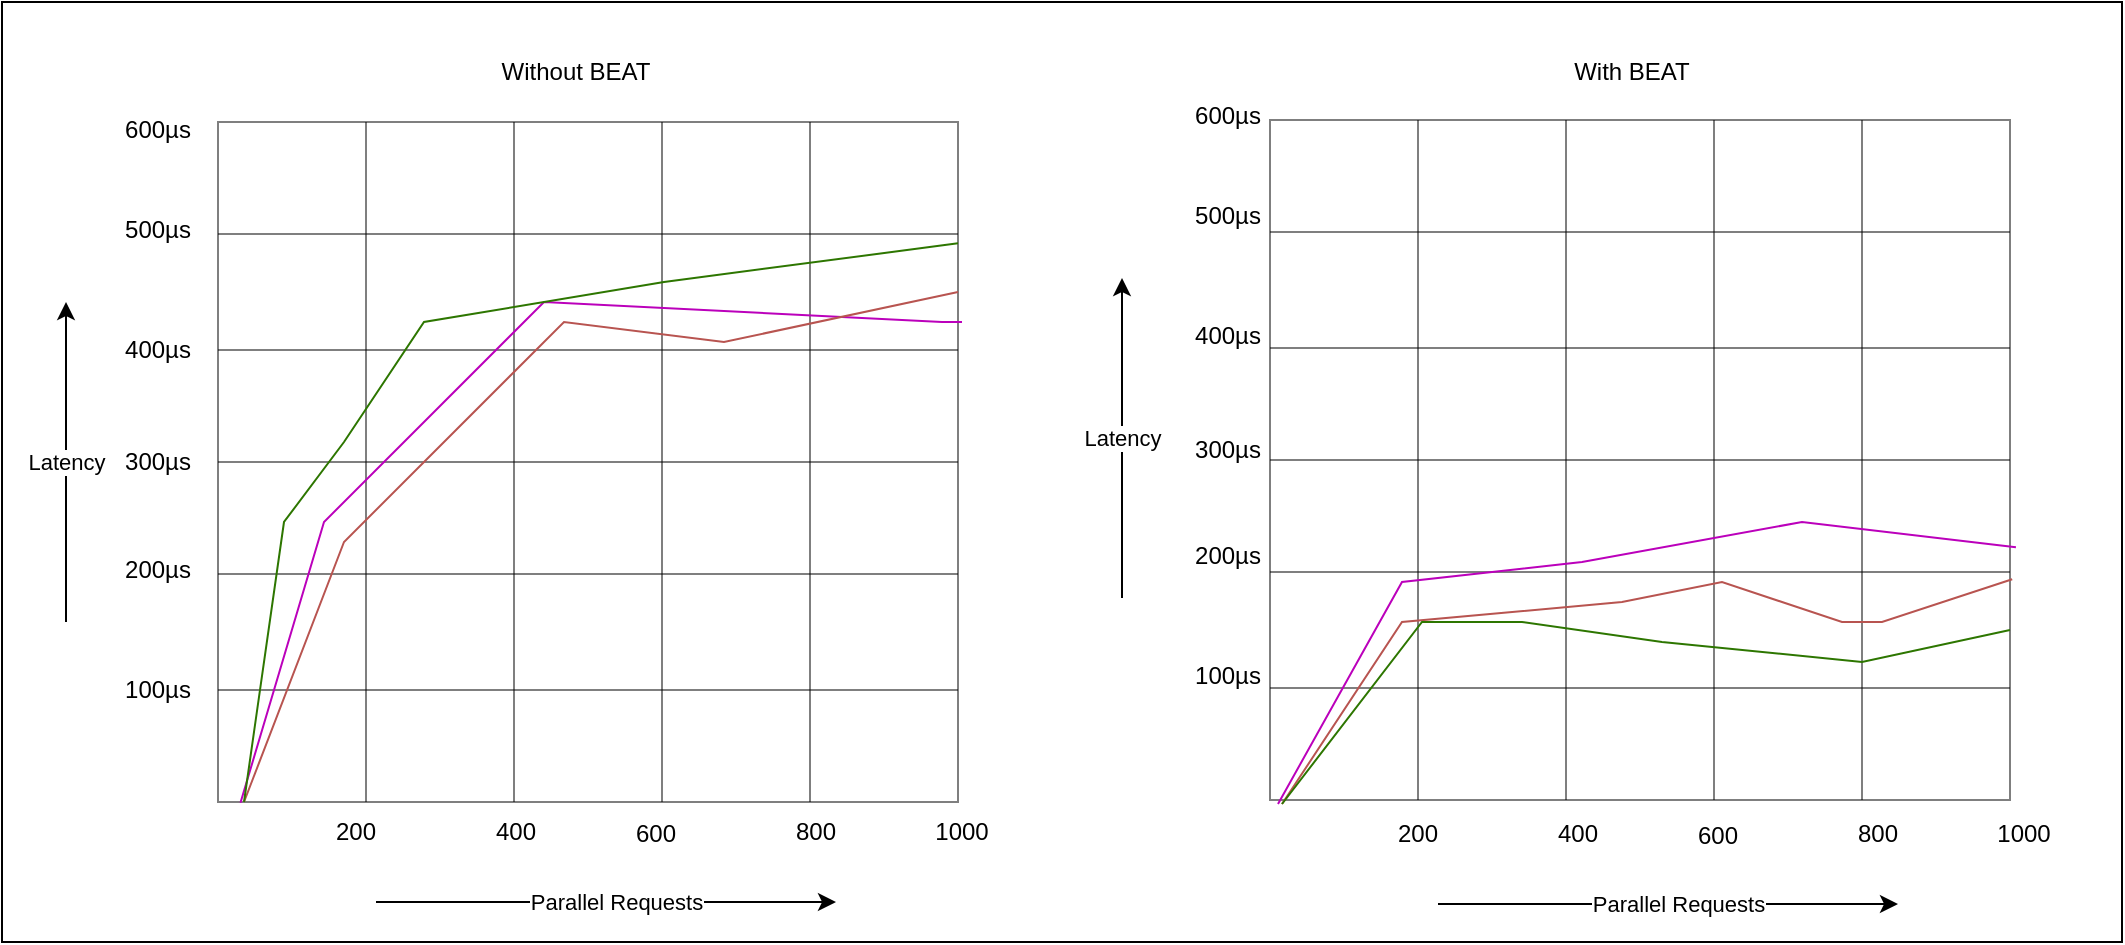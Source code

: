 <mxfile version="20.8.20" type="github">
  <diagram name="Page-1" id="cyIloUWgAy5ogOtHbnKH">
    <mxGraphModel dx="2163" dy="734" grid="1" gridSize="10" guides="1" tooltips="1" connect="1" arrows="1" fold="1" page="1" pageScale="1" pageWidth="850" pageHeight="1100" background="none" math="0" shadow="0">
      <root>
        <mxCell id="0" />
        <mxCell id="1" parent="0" />
        <mxCell id="Kf_SSCEO67K-IDZlS5Hx-196" value="" style="rounded=0;whiteSpace=wrap;html=1;strokeColor=default;strokeWidth=1;fillColor=#FFFFFF;" vertex="1" parent="1">
          <mxGeometry x="-190" y="110" width="1060" height="470" as="geometry" />
        </mxCell>
        <mxCell id="Kf_SSCEO67K-IDZlS5Hx-94" value="" style="shape=table;startSize=0;container=1;collapsible=0;childLayout=tableLayout;strokeColor=#000000;strokeWidth=1;fillColor=none;opacity=50;" vertex="1" parent="1">
          <mxGeometry x="-82" y="170" width="370" height="340" as="geometry" />
        </mxCell>
        <mxCell id="Kf_SSCEO67K-IDZlS5Hx-95" value="" style="shape=tableRow;horizontal=0;startSize=0;swimlaneHead=0;swimlaneBody=0;strokeColor=inherit;top=0;left=0;bottom=0;right=0;collapsible=0;dropTarget=0;fillColor=none;points=[[0,0.5],[1,0.5]];portConstraint=eastwest;strokeWidth=0;opacity=0;" vertex="1" parent="Kf_SSCEO67K-IDZlS5Hx-94">
          <mxGeometry width="370" height="56" as="geometry" />
        </mxCell>
        <mxCell id="Kf_SSCEO67K-IDZlS5Hx-96" value="" style="shape=partialRectangle;html=1;whiteSpace=wrap;connectable=0;strokeColor=inherit;overflow=hidden;fillColor=none;top=0;left=0;bottom=0;right=0;pointerEvents=1;strokeWidth=0;opacity=0;" vertex="1" parent="Kf_SSCEO67K-IDZlS5Hx-95">
          <mxGeometry width="74" height="56" as="geometry">
            <mxRectangle width="74" height="56" as="alternateBounds" />
          </mxGeometry>
        </mxCell>
        <mxCell id="Kf_SSCEO67K-IDZlS5Hx-97" value="" style="shape=partialRectangle;html=1;whiteSpace=wrap;connectable=0;strokeColor=inherit;overflow=hidden;fillColor=none;top=0;left=0;bottom=0;right=0;pointerEvents=1;strokeWidth=0;opacity=0;" vertex="1" parent="Kf_SSCEO67K-IDZlS5Hx-95">
          <mxGeometry x="74" width="74" height="56" as="geometry">
            <mxRectangle width="74" height="56" as="alternateBounds" />
          </mxGeometry>
        </mxCell>
        <mxCell id="Kf_SSCEO67K-IDZlS5Hx-98" value="" style="shape=partialRectangle;html=1;whiteSpace=wrap;connectable=0;strokeColor=inherit;overflow=hidden;fillColor=none;top=0;left=0;bottom=0;right=0;pointerEvents=1;strokeWidth=0;opacity=0;" vertex="1" parent="Kf_SSCEO67K-IDZlS5Hx-95">
          <mxGeometry x="148" width="74" height="56" as="geometry">
            <mxRectangle width="74" height="56" as="alternateBounds" />
          </mxGeometry>
        </mxCell>
        <mxCell id="Kf_SSCEO67K-IDZlS5Hx-99" value="" style="shape=partialRectangle;html=1;whiteSpace=wrap;connectable=0;strokeColor=inherit;overflow=hidden;fillColor=none;top=0;left=0;bottom=0;right=0;pointerEvents=1;strokeWidth=0;opacity=0;" vertex="1" parent="Kf_SSCEO67K-IDZlS5Hx-95">
          <mxGeometry x="222" width="74" height="56" as="geometry">
            <mxRectangle width="74" height="56" as="alternateBounds" />
          </mxGeometry>
        </mxCell>
        <mxCell id="Kf_SSCEO67K-IDZlS5Hx-100" value="" style="shape=partialRectangle;html=1;whiteSpace=wrap;connectable=0;strokeColor=inherit;overflow=hidden;fillColor=none;top=0;left=0;bottom=0;right=0;pointerEvents=1;strokeWidth=0;opacity=0;" vertex="1" parent="Kf_SSCEO67K-IDZlS5Hx-95">
          <mxGeometry x="296" width="74" height="56" as="geometry">
            <mxRectangle width="74" height="56" as="alternateBounds" />
          </mxGeometry>
        </mxCell>
        <mxCell id="Kf_SSCEO67K-IDZlS5Hx-101" value="" style="shape=tableRow;horizontal=0;startSize=0;swimlaneHead=0;swimlaneBody=0;strokeColor=inherit;top=0;left=0;bottom=0;right=0;collapsible=0;dropTarget=0;fillColor=none;points=[[0,0.5],[1,0.5]];portConstraint=eastwest;strokeWidth=0;opacity=0;" vertex="1" parent="Kf_SSCEO67K-IDZlS5Hx-94">
          <mxGeometry y="56" width="370" height="58" as="geometry" />
        </mxCell>
        <mxCell id="Kf_SSCEO67K-IDZlS5Hx-102" value="" style="shape=partialRectangle;html=1;whiteSpace=wrap;connectable=0;strokeColor=inherit;overflow=hidden;fillColor=none;top=0;left=0;bottom=0;right=0;pointerEvents=1;strokeWidth=0;opacity=0;" vertex="1" parent="Kf_SSCEO67K-IDZlS5Hx-101">
          <mxGeometry width="74" height="58" as="geometry">
            <mxRectangle width="74" height="58" as="alternateBounds" />
          </mxGeometry>
        </mxCell>
        <mxCell id="Kf_SSCEO67K-IDZlS5Hx-103" value="" style="shape=partialRectangle;html=1;whiteSpace=wrap;connectable=0;strokeColor=inherit;overflow=hidden;fillColor=none;top=0;left=0;bottom=0;right=0;pointerEvents=1;strokeWidth=0;opacity=0;" vertex="1" parent="Kf_SSCEO67K-IDZlS5Hx-101">
          <mxGeometry x="74" width="74" height="58" as="geometry">
            <mxRectangle width="74" height="58" as="alternateBounds" />
          </mxGeometry>
        </mxCell>
        <mxCell id="Kf_SSCEO67K-IDZlS5Hx-104" value="" style="shape=partialRectangle;html=1;whiteSpace=wrap;connectable=0;strokeColor=inherit;overflow=hidden;fillColor=none;top=0;left=0;bottom=0;right=0;pointerEvents=1;strokeWidth=0;opacity=0;" vertex="1" parent="Kf_SSCEO67K-IDZlS5Hx-101">
          <mxGeometry x="148" width="74" height="58" as="geometry">
            <mxRectangle width="74" height="58" as="alternateBounds" />
          </mxGeometry>
        </mxCell>
        <mxCell id="Kf_SSCEO67K-IDZlS5Hx-105" value="" style="shape=partialRectangle;html=1;whiteSpace=wrap;connectable=0;strokeColor=inherit;overflow=hidden;fillColor=none;top=0;left=0;bottom=0;right=0;pointerEvents=1;strokeWidth=0;opacity=0;" vertex="1" parent="Kf_SSCEO67K-IDZlS5Hx-101">
          <mxGeometry x="222" width="74" height="58" as="geometry">
            <mxRectangle width="74" height="58" as="alternateBounds" />
          </mxGeometry>
        </mxCell>
        <mxCell id="Kf_SSCEO67K-IDZlS5Hx-106" value="" style="shape=partialRectangle;html=1;whiteSpace=wrap;connectable=0;strokeColor=inherit;overflow=hidden;fillColor=none;top=0;left=0;bottom=0;right=0;pointerEvents=1;strokeWidth=0;opacity=0;" vertex="1" parent="Kf_SSCEO67K-IDZlS5Hx-101">
          <mxGeometry x="296" width="74" height="58" as="geometry">
            <mxRectangle width="74" height="58" as="alternateBounds" />
          </mxGeometry>
        </mxCell>
        <mxCell id="Kf_SSCEO67K-IDZlS5Hx-107" value="" style="shape=tableRow;horizontal=0;startSize=0;swimlaneHead=0;swimlaneBody=0;strokeColor=inherit;top=0;left=0;bottom=0;right=0;collapsible=0;dropTarget=0;fillColor=none;points=[[0,0.5],[1,0.5]];portConstraint=eastwest;strokeWidth=0;opacity=0;" vertex="1" parent="Kf_SSCEO67K-IDZlS5Hx-94">
          <mxGeometry y="114" width="370" height="56" as="geometry" />
        </mxCell>
        <mxCell id="Kf_SSCEO67K-IDZlS5Hx-108" value="" style="shape=partialRectangle;html=1;whiteSpace=wrap;connectable=0;strokeColor=inherit;overflow=hidden;fillColor=none;top=0;left=0;bottom=0;right=0;pointerEvents=1;strokeWidth=0;opacity=0;" vertex="1" parent="Kf_SSCEO67K-IDZlS5Hx-107">
          <mxGeometry width="74" height="56" as="geometry">
            <mxRectangle width="74" height="56" as="alternateBounds" />
          </mxGeometry>
        </mxCell>
        <mxCell id="Kf_SSCEO67K-IDZlS5Hx-109" value="" style="shape=partialRectangle;html=1;whiteSpace=wrap;connectable=0;strokeColor=inherit;overflow=hidden;fillColor=none;top=0;left=0;bottom=0;right=0;pointerEvents=1;strokeWidth=0;opacity=0;" vertex="1" parent="Kf_SSCEO67K-IDZlS5Hx-107">
          <mxGeometry x="74" width="74" height="56" as="geometry">
            <mxRectangle width="74" height="56" as="alternateBounds" />
          </mxGeometry>
        </mxCell>
        <mxCell id="Kf_SSCEO67K-IDZlS5Hx-110" value="" style="shape=partialRectangle;html=1;whiteSpace=wrap;connectable=0;strokeColor=inherit;overflow=hidden;fillColor=none;top=0;left=0;bottom=0;right=0;pointerEvents=1;strokeWidth=0;opacity=0;" vertex="1" parent="Kf_SSCEO67K-IDZlS5Hx-107">
          <mxGeometry x="148" width="74" height="56" as="geometry">
            <mxRectangle width="74" height="56" as="alternateBounds" />
          </mxGeometry>
        </mxCell>
        <mxCell id="Kf_SSCEO67K-IDZlS5Hx-111" value="" style="shape=partialRectangle;html=1;whiteSpace=wrap;connectable=0;strokeColor=inherit;overflow=hidden;fillColor=none;top=0;left=0;bottom=0;right=0;pointerEvents=1;strokeWidth=0;opacity=0;" vertex="1" parent="Kf_SSCEO67K-IDZlS5Hx-107">
          <mxGeometry x="222" width="74" height="56" as="geometry">
            <mxRectangle width="74" height="56" as="alternateBounds" />
          </mxGeometry>
        </mxCell>
        <mxCell id="Kf_SSCEO67K-IDZlS5Hx-112" value="" style="shape=partialRectangle;html=1;whiteSpace=wrap;connectable=0;strokeColor=inherit;overflow=hidden;fillColor=none;top=0;left=0;bottom=0;right=0;pointerEvents=1;strokeWidth=0;opacity=0;" vertex="1" parent="Kf_SSCEO67K-IDZlS5Hx-107">
          <mxGeometry x="296" width="74" height="56" as="geometry">
            <mxRectangle width="74" height="56" as="alternateBounds" />
          </mxGeometry>
        </mxCell>
        <mxCell id="Kf_SSCEO67K-IDZlS5Hx-113" value="" style="shape=tableRow;horizontal=0;startSize=0;swimlaneHead=0;swimlaneBody=0;strokeColor=inherit;top=0;left=0;bottom=0;right=0;collapsible=0;dropTarget=0;fillColor=none;points=[[0,0.5],[1,0.5]];portConstraint=eastwest;strokeWidth=0;opacity=0;" vertex="1" parent="Kf_SSCEO67K-IDZlS5Hx-94">
          <mxGeometry y="170" width="370" height="56" as="geometry" />
        </mxCell>
        <mxCell id="Kf_SSCEO67K-IDZlS5Hx-114" value="" style="shape=partialRectangle;html=1;whiteSpace=wrap;connectable=0;strokeColor=inherit;overflow=hidden;fillColor=none;top=0;left=0;bottom=0;right=0;pointerEvents=1;strokeWidth=0;opacity=0;" vertex="1" parent="Kf_SSCEO67K-IDZlS5Hx-113">
          <mxGeometry width="74" height="56" as="geometry">
            <mxRectangle width="74" height="56" as="alternateBounds" />
          </mxGeometry>
        </mxCell>
        <mxCell id="Kf_SSCEO67K-IDZlS5Hx-115" value="" style="shape=partialRectangle;html=1;whiteSpace=wrap;connectable=0;strokeColor=inherit;overflow=hidden;fillColor=none;top=0;left=0;bottom=0;right=0;pointerEvents=1;strokeWidth=0;opacity=0;" vertex="1" parent="Kf_SSCEO67K-IDZlS5Hx-113">
          <mxGeometry x="74" width="74" height="56" as="geometry">
            <mxRectangle width="74" height="56" as="alternateBounds" />
          </mxGeometry>
        </mxCell>
        <mxCell id="Kf_SSCEO67K-IDZlS5Hx-116" value="" style="shape=partialRectangle;html=1;whiteSpace=wrap;connectable=0;strokeColor=inherit;overflow=hidden;fillColor=none;top=0;left=0;bottom=0;right=0;pointerEvents=1;strokeWidth=0;opacity=0;" vertex="1" parent="Kf_SSCEO67K-IDZlS5Hx-113">
          <mxGeometry x="148" width="74" height="56" as="geometry">
            <mxRectangle width="74" height="56" as="alternateBounds" />
          </mxGeometry>
        </mxCell>
        <mxCell id="Kf_SSCEO67K-IDZlS5Hx-117" value="" style="shape=partialRectangle;html=1;whiteSpace=wrap;connectable=0;strokeColor=inherit;overflow=hidden;fillColor=none;top=0;left=0;bottom=0;right=0;pointerEvents=1;strokeWidth=0;opacity=0;" vertex="1" parent="Kf_SSCEO67K-IDZlS5Hx-113">
          <mxGeometry x="222" width="74" height="56" as="geometry">
            <mxRectangle width="74" height="56" as="alternateBounds" />
          </mxGeometry>
        </mxCell>
        <mxCell id="Kf_SSCEO67K-IDZlS5Hx-118" value="" style="shape=partialRectangle;html=1;whiteSpace=wrap;connectable=0;strokeColor=inherit;overflow=hidden;fillColor=none;top=0;left=0;bottom=0;right=0;pointerEvents=1;strokeWidth=0;opacity=0;" vertex="1" parent="Kf_SSCEO67K-IDZlS5Hx-113">
          <mxGeometry x="296" width="74" height="56" as="geometry">
            <mxRectangle width="74" height="56" as="alternateBounds" />
          </mxGeometry>
        </mxCell>
        <mxCell id="Kf_SSCEO67K-IDZlS5Hx-119" value="" style="shape=tableRow;horizontal=0;startSize=0;swimlaneHead=0;swimlaneBody=0;strokeColor=inherit;top=0;left=0;bottom=0;right=0;collapsible=0;dropTarget=0;fillColor=none;points=[[0,0.5],[1,0.5]];portConstraint=eastwest;strokeWidth=0;opacity=0;" vertex="1" parent="Kf_SSCEO67K-IDZlS5Hx-94">
          <mxGeometry y="226" width="370" height="58" as="geometry" />
        </mxCell>
        <mxCell id="Kf_SSCEO67K-IDZlS5Hx-120" value="" style="shape=partialRectangle;html=1;whiteSpace=wrap;connectable=0;strokeColor=inherit;overflow=hidden;fillColor=none;top=0;left=0;bottom=0;right=0;pointerEvents=1;strokeWidth=0;opacity=0;" vertex="1" parent="Kf_SSCEO67K-IDZlS5Hx-119">
          <mxGeometry width="74" height="58" as="geometry">
            <mxRectangle width="74" height="58" as="alternateBounds" />
          </mxGeometry>
        </mxCell>
        <mxCell id="Kf_SSCEO67K-IDZlS5Hx-121" value="" style="shape=partialRectangle;html=1;whiteSpace=wrap;connectable=0;strokeColor=inherit;overflow=hidden;fillColor=none;top=0;left=0;bottom=0;right=0;pointerEvents=1;strokeWidth=0;opacity=0;" vertex="1" parent="Kf_SSCEO67K-IDZlS5Hx-119">
          <mxGeometry x="74" width="74" height="58" as="geometry">
            <mxRectangle width="74" height="58" as="alternateBounds" />
          </mxGeometry>
        </mxCell>
        <mxCell id="Kf_SSCEO67K-IDZlS5Hx-122" value="" style="shape=partialRectangle;html=1;whiteSpace=wrap;connectable=0;strokeColor=inherit;overflow=hidden;fillColor=none;top=0;left=0;bottom=0;right=0;pointerEvents=1;strokeWidth=0;opacity=0;" vertex="1" parent="Kf_SSCEO67K-IDZlS5Hx-119">
          <mxGeometry x="148" width="74" height="58" as="geometry">
            <mxRectangle width="74" height="58" as="alternateBounds" />
          </mxGeometry>
        </mxCell>
        <mxCell id="Kf_SSCEO67K-IDZlS5Hx-123" value="" style="shape=partialRectangle;html=1;whiteSpace=wrap;connectable=0;strokeColor=inherit;overflow=hidden;fillColor=none;top=0;left=0;bottom=0;right=0;pointerEvents=1;strokeWidth=0;opacity=0;" vertex="1" parent="Kf_SSCEO67K-IDZlS5Hx-119">
          <mxGeometry x="222" width="74" height="58" as="geometry">
            <mxRectangle width="74" height="58" as="alternateBounds" />
          </mxGeometry>
        </mxCell>
        <mxCell id="Kf_SSCEO67K-IDZlS5Hx-124" value="" style="shape=partialRectangle;html=1;whiteSpace=wrap;connectable=0;strokeColor=inherit;overflow=hidden;fillColor=none;top=0;left=0;bottom=0;right=0;pointerEvents=1;strokeWidth=0;opacity=0;" vertex="1" parent="Kf_SSCEO67K-IDZlS5Hx-119">
          <mxGeometry x="296" width="74" height="58" as="geometry">
            <mxRectangle width="74" height="58" as="alternateBounds" />
          </mxGeometry>
        </mxCell>
        <mxCell id="Kf_SSCEO67K-IDZlS5Hx-125" value="" style="shape=tableRow;horizontal=0;startSize=0;swimlaneHead=0;swimlaneBody=0;strokeColor=inherit;top=0;left=0;bottom=0;right=0;collapsible=0;dropTarget=0;fillColor=none;points=[[0,0.5],[1,0.5]];portConstraint=eastwest;strokeWidth=0;opacity=0;" vertex="1" parent="Kf_SSCEO67K-IDZlS5Hx-94">
          <mxGeometry y="284" width="370" height="56" as="geometry" />
        </mxCell>
        <mxCell id="Kf_SSCEO67K-IDZlS5Hx-126" value="" style="shape=partialRectangle;html=1;whiteSpace=wrap;connectable=0;strokeColor=inherit;overflow=hidden;fillColor=none;top=0;left=0;bottom=0;right=0;pointerEvents=1;strokeWidth=0;opacity=0;" vertex="1" parent="Kf_SSCEO67K-IDZlS5Hx-125">
          <mxGeometry width="74" height="56" as="geometry">
            <mxRectangle width="74" height="56" as="alternateBounds" />
          </mxGeometry>
        </mxCell>
        <mxCell id="Kf_SSCEO67K-IDZlS5Hx-127" value="" style="shape=partialRectangle;html=1;whiteSpace=wrap;connectable=0;strokeColor=inherit;overflow=hidden;fillColor=none;top=0;left=0;bottom=0;right=0;pointerEvents=1;strokeWidth=0;opacity=0;" vertex="1" parent="Kf_SSCEO67K-IDZlS5Hx-125">
          <mxGeometry x="74" width="74" height="56" as="geometry">
            <mxRectangle width="74" height="56" as="alternateBounds" />
          </mxGeometry>
        </mxCell>
        <mxCell id="Kf_SSCEO67K-IDZlS5Hx-128" value="" style="shape=partialRectangle;html=1;whiteSpace=wrap;connectable=0;strokeColor=inherit;overflow=hidden;fillColor=none;top=0;left=0;bottom=0;right=0;pointerEvents=1;strokeWidth=0;opacity=0;" vertex="1" parent="Kf_SSCEO67K-IDZlS5Hx-125">
          <mxGeometry x="148" width="74" height="56" as="geometry">
            <mxRectangle width="74" height="56" as="alternateBounds" />
          </mxGeometry>
        </mxCell>
        <mxCell id="Kf_SSCEO67K-IDZlS5Hx-129" value="" style="shape=partialRectangle;html=1;whiteSpace=wrap;connectable=0;strokeColor=inherit;overflow=hidden;fillColor=none;top=0;left=0;bottom=0;right=0;pointerEvents=1;strokeWidth=0;opacity=0;" vertex="1" parent="Kf_SSCEO67K-IDZlS5Hx-125">
          <mxGeometry x="222" width="74" height="56" as="geometry">
            <mxRectangle width="74" height="56" as="alternateBounds" />
          </mxGeometry>
        </mxCell>
        <mxCell id="Kf_SSCEO67K-IDZlS5Hx-130" value="" style="shape=partialRectangle;html=1;whiteSpace=wrap;connectable=0;strokeColor=inherit;overflow=hidden;fillColor=none;top=0;left=0;bottom=0;right=0;pointerEvents=1;strokeWidth=0;opacity=0;" vertex="1" parent="Kf_SSCEO67K-IDZlS5Hx-125">
          <mxGeometry x="296" width="74" height="56" as="geometry">
            <mxRectangle width="74" height="56" as="alternateBounds" />
          </mxGeometry>
        </mxCell>
        <mxCell id="Kf_SSCEO67K-IDZlS5Hx-131" value="" style="shape=table;startSize=0;container=1;collapsible=0;childLayout=tableLayout;strokeColor=#000000;strokeWidth=1;fillColor=none;opacity=50;" vertex="1" parent="1">
          <mxGeometry x="444" y="169" width="370" height="340" as="geometry" />
        </mxCell>
        <mxCell id="Kf_SSCEO67K-IDZlS5Hx-132" value="" style="shape=tableRow;horizontal=0;startSize=0;swimlaneHead=0;swimlaneBody=0;strokeColor=inherit;top=0;left=0;bottom=0;right=0;collapsible=0;dropTarget=0;fillColor=none;points=[[0,0.5],[1,0.5]];portConstraint=eastwest;strokeWidth=0;opacity=0;" vertex="1" parent="Kf_SSCEO67K-IDZlS5Hx-131">
          <mxGeometry width="370" height="56" as="geometry" />
        </mxCell>
        <mxCell id="Kf_SSCEO67K-IDZlS5Hx-133" value="" style="shape=partialRectangle;html=1;whiteSpace=wrap;connectable=0;strokeColor=inherit;overflow=hidden;fillColor=none;top=0;left=0;bottom=0;right=0;pointerEvents=1;strokeWidth=0;opacity=0;" vertex="1" parent="Kf_SSCEO67K-IDZlS5Hx-132">
          <mxGeometry width="74" height="56" as="geometry">
            <mxRectangle width="74" height="56" as="alternateBounds" />
          </mxGeometry>
        </mxCell>
        <mxCell id="Kf_SSCEO67K-IDZlS5Hx-134" value="" style="shape=partialRectangle;html=1;whiteSpace=wrap;connectable=0;strokeColor=inherit;overflow=hidden;fillColor=none;top=0;left=0;bottom=0;right=0;pointerEvents=1;strokeWidth=0;opacity=0;" vertex="1" parent="Kf_SSCEO67K-IDZlS5Hx-132">
          <mxGeometry x="74" width="74" height="56" as="geometry">
            <mxRectangle width="74" height="56" as="alternateBounds" />
          </mxGeometry>
        </mxCell>
        <mxCell id="Kf_SSCEO67K-IDZlS5Hx-135" value="" style="shape=partialRectangle;html=1;whiteSpace=wrap;connectable=0;strokeColor=inherit;overflow=hidden;fillColor=none;top=0;left=0;bottom=0;right=0;pointerEvents=1;strokeWidth=0;opacity=0;" vertex="1" parent="Kf_SSCEO67K-IDZlS5Hx-132">
          <mxGeometry x="148" width="74" height="56" as="geometry">
            <mxRectangle width="74" height="56" as="alternateBounds" />
          </mxGeometry>
        </mxCell>
        <mxCell id="Kf_SSCEO67K-IDZlS5Hx-136" value="" style="shape=partialRectangle;html=1;whiteSpace=wrap;connectable=0;strokeColor=inherit;overflow=hidden;fillColor=none;top=0;left=0;bottom=0;right=0;pointerEvents=1;strokeWidth=0;opacity=0;" vertex="1" parent="Kf_SSCEO67K-IDZlS5Hx-132">
          <mxGeometry x="222" width="74" height="56" as="geometry">
            <mxRectangle width="74" height="56" as="alternateBounds" />
          </mxGeometry>
        </mxCell>
        <mxCell id="Kf_SSCEO67K-IDZlS5Hx-137" value="" style="shape=partialRectangle;html=1;whiteSpace=wrap;connectable=0;strokeColor=inherit;overflow=hidden;fillColor=none;top=0;left=0;bottom=0;right=0;pointerEvents=1;strokeWidth=0;opacity=0;" vertex="1" parent="Kf_SSCEO67K-IDZlS5Hx-132">
          <mxGeometry x="296" width="74" height="56" as="geometry">
            <mxRectangle width="74" height="56" as="alternateBounds" />
          </mxGeometry>
        </mxCell>
        <mxCell id="Kf_SSCEO67K-IDZlS5Hx-138" value="" style="shape=tableRow;horizontal=0;startSize=0;swimlaneHead=0;swimlaneBody=0;strokeColor=inherit;top=0;left=0;bottom=0;right=0;collapsible=0;dropTarget=0;fillColor=none;points=[[0,0.5],[1,0.5]];portConstraint=eastwest;strokeWidth=0;opacity=0;" vertex="1" parent="Kf_SSCEO67K-IDZlS5Hx-131">
          <mxGeometry y="56" width="370" height="58" as="geometry" />
        </mxCell>
        <mxCell id="Kf_SSCEO67K-IDZlS5Hx-139" value="" style="shape=partialRectangle;html=1;whiteSpace=wrap;connectable=0;strokeColor=inherit;overflow=hidden;fillColor=none;top=0;left=0;bottom=0;right=0;pointerEvents=1;strokeWidth=0;opacity=0;" vertex="1" parent="Kf_SSCEO67K-IDZlS5Hx-138">
          <mxGeometry width="74" height="58" as="geometry">
            <mxRectangle width="74" height="58" as="alternateBounds" />
          </mxGeometry>
        </mxCell>
        <mxCell id="Kf_SSCEO67K-IDZlS5Hx-140" value="" style="shape=partialRectangle;html=1;whiteSpace=wrap;connectable=0;strokeColor=inherit;overflow=hidden;fillColor=none;top=0;left=0;bottom=0;right=0;pointerEvents=1;strokeWidth=0;opacity=0;" vertex="1" parent="Kf_SSCEO67K-IDZlS5Hx-138">
          <mxGeometry x="74" width="74" height="58" as="geometry">
            <mxRectangle width="74" height="58" as="alternateBounds" />
          </mxGeometry>
        </mxCell>
        <mxCell id="Kf_SSCEO67K-IDZlS5Hx-141" value="" style="shape=partialRectangle;html=1;whiteSpace=wrap;connectable=0;strokeColor=inherit;overflow=hidden;fillColor=none;top=0;left=0;bottom=0;right=0;pointerEvents=1;strokeWidth=0;opacity=0;" vertex="1" parent="Kf_SSCEO67K-IDZlS5Hx-138">
          <mxGeometry x="148" width="74" height="58" as="geometry">
            <mxRectangle width="74" height="58" as="alternateBounds" />
          </mxGeometry>
        </mxCell>
        <mxCell id="Kf_SSCEO67K-IDZlS5Hx-142" value="" style="shape=partialRectangle;html=1;whiteSpace=wrap;connectable=0;strokeColor=inherit;overflow=hidden;fillColor=none;top=0;left=0;bottom=0;right=0;pointerEvents=1;strokeWidth=0;opacity=0;" vertex="1" parent="Kf_SSCEO67K-IDZlS5Hx-138">
          <mxGeometry x="222" width="74" height="58" as="geometry">
            <mxRectangle width="74" height="58" as="alternateBounds" />
          </mxGeometry>
        </mxCell>
        <mxCell id="Kf_SSCEO67K-IDZlS5Hx-143" value="" style="shape=partialRectangle;html=1;whiteSpace=wrap;connectable=0;strokeColor=inherit;overflow=hidden;fillColor=none;top=0;left=0;bottom=0;right=0;pointerEvents=1;strokeWidth=0;opacity=0;" vertex="1" parent="Kf_SSCEO67K-IDZlS5Hx-138">
          <mxGeometry x="296" width="74" height="58" as="geometry">
            <mxRectangle width="74" height="58" as="alternateBounds" />
          </mxGeometry>
        </mxCell>
        <mxCell id="Kf_SSCEO67K-IDZlS5Hx-144" value="" style="shape=tableRow;horizontal=0;startSize=0;swimlaneHead=0;swimlaneBody=0;strokeColor=inherit;top=0;left=0;bottom=0;right=0;collapsible=0;dropTarget=0;fillColor=none;points=[[0,0.5],[1,0.5]];portConstraint=eastwest;strokeWidth=0;opacity=0;" vertex="1" parent="Kf_SSCEO67K-IDZlS5Hx-131">
          <mxGeometry y="114" width="370" height="56" as="geometry" />
        </mxCell>
        <mxCell id="Kf_SSCEO67K-IDZlS5Hx-145" value="" style="shape=partialRectangle;html=1;whiteSpace=wrap;connectable=0;strokeColor=inherit;overflow=hidden;fillColor=none;top=0;left=0;bottom=0;right=0;pointerEvents=1;strokeWidth=0;opacity=0;" vertex="1" parent="Kf_SSCEO67K-IDZlS5Hx-144">
          <mxGeometry width="74" height="56" as="geometry">
            <mxRectangle width="74" height="56" as="alternateBounds" />
          </mxGeometry>
        </mxCell>
        <mxCell id="Kf_SSCEO67K-IDZlS5Hx-146" value="" style="shape=partialRectangle;html=1;whiteSpace=wrap;connectable=0;strokeColor=inherit;overflow=hidden;fillColor=none;top=0;left=0;bottom=0;right=0;pointerEvents=1;strokeWidth=0;opacity=0;" vertex="1" parent="Kf_SSCEO67K-IDZlS5Hx-144">
          <mxGeometry x="74" width="74" height="56" as="geometry">
            <mxRectangle width="74" height="56" as="alternateBounds" />
          </mxGeometry>
        </mxCell>
        <mxCell id="Kf_SSCEO67K-IDZlS5Hx-147" value="" style="shape=partialRectangle;html=1;whiteSpace=wrap;connectable=0;strokeColor=inherit;overflow=hidden;fillColor=none;top=0;left=0;bottom=0;right=0;pointerEvents=1;strokeWidth=0;opacity=0;" vertex="1" parent="Kf_SSCEO67K-IDZlS5Hx-144">
          <mxGeometry x="148" width="74" height="56" as="geometry">
            <mxRectangle width="74" height="56" as="alternateBounds" />
          </mxGeometry>
        </mxCell>
        <mxCell id="Kf_SSCEO67K-IDZlS5Hx-148" value="" style="shape=partialRectangle;html=1;whiteSpace=wrap;connectable=0;strokeColor=inherit;overflow=hidden;fillColor=none;top=0;left=0;bottom=0;right=0;pointerEvents=1;strokeWidth=0;opacity=0;" vertex="1" parent="Kf_SSCEO67K-IDZlS5Hx-144">
          <mxGeometry x="222" width="74" height="56" as="geometry">
            <mxRectangle width="74" height="56" as="alternateBounds" />
          </mxGeometry>
        </mxCell>
        <mxCell id="Kf_SSCEO67K-IDZlS5Hx-149" value="" style="shape=partialRectangle;html=1;whiteSpace=wrap;connectable=0;strokeColor=inherit;overflow=hidden;fillColor=none;top=0;left=0;bottom=0;right=0;pointerEvents=1;strokeWidth=0;opacity=0;" vertex="1" parent="Kf_SSCEO67K-IDZlS5Hx-144">
          <mxGeometry x="296" width="74" height="56" as="geometry">
            <mxRectangle width="74" height="56" as="alternateBounds" />
          </mxGeometry>
        </mxCell>
        <mxCell id="Kf_SSCEO67K-IDZlS5Hx-150" value="" style="shape=tableRow;horizontal=0;startSize=0;swimlaneHead=0;swimlaneBody=0;strokeColor=inherit;top=0;left=0;bottom=0;right=0;collapsible=0;dropTarget=0;fillColor=none;points=[[0,0.5],[1,0.5]];portConstraint=eastwest;strokeWidth=0;opacity=0;" vertex="1" parent="Kf_SSCEO67K-IDZlS5Hx-131">
          <mxGeometry y="170" width="370" height="56" as="geometry" />
        </mxCell>
        <mxCell id="Kf_SSCEO67K-IDZlS5Hx-151" value="" style="shape=partialRectangle;html=1;whiteSpace=wrap;connectable=0;strokeColor=inherit;overflow=hidden;fillColor=none;top=0;left=0;bottom=0;right=0;pointerEvents=1;strokeWidth=0;opacity=0;" vertex="1" parent="Kf_SSCEO67K-IDZlS5Hx-150">
          <mxGeometry width="74" height="56" as="geometry">
            <mxRectangle width="74" height="56" as="alternateBounds" />
          </mxGeometry>
        </mxCell>
        <mxCell id="Kf_SSCEO67K-IDZlS5Hx-152" value="" style="shape=partialRectangle;html=1;whiteSpace=wrap;connectable=0;strokeColor=inherit;overflow=hidden;fillColor=none;top=0;left=0;bottom=0;right=0;pointerEvents=1;strokeWidth=0;opacity=0;" vertex="1" parent="Kf_SSCEO67K-IDZlS5Hx-150">
          <mxGeometry x="74" width="74" height="56" as="geometry">
            <mxRectangle width="74" height="56" as="alternateBounds" />
          </mxGeometry>
        </mxCell>
        <mxCell id="Kf_SSCEO67K-IDZlS5Hx-153" value="" style="shape=partialRectangle;html=1;whiteSpace=wrap;connectable=0;strokeColor=inherit;overflow=hidden;fillColor=none;top=0;left=0;bottom=0;right=0;pointerEvents=1;strokeWidth=0;opacity=0;" vertex="1" parent="Kf_SSCEO67K-IDZlS5Hx-150">
          <mxGeometry x="148" width="74" height="56" as="geometry">
            <mxRectangle width="74" height="56" as="alternateBounds" />
          </mxGeometry>
        </mxCell>
        <mxCell id="Kf_SSCEO67K-IDZlS5Hx-154" value="" style="shape=partialRectangle;html=1;whiteSpace=wrap;connectable=0;strokeColor=inherit;overflow=hidden;fillColor=none;top=0;left=0;bottom=0;right=0;pointerEvents=1;strokeWidth=0;opacity=0;" vertex="1" parent="Kf_SSCEO67K-IDZlS5Hx-150">
          <mxGeometry x="222" width="74" height="56" as="geometry">
            <mxRectangle width="74" height="56" as="alternateBounds" />
          </mxGeometry>
        </mxCell>
        <mxCell id="Kf_SSCEO67K-IDZlS5Hx-155" value="" style="shape=partialRectangle;html=1;whiteSpace=wrap;connectable=0;strokeColor=inherit;overflow=hidden;fillColor=none;top=0;left=0;bottom=0;right=0;pointerEvents=1;strokeWidth=0;opacity=0;" vertex="1" parent="Kf_SSCEO67K-IDZlS5Hx-150">
          <mxGeometry x="296" width="74" height="56" as="geometry">
            <mxRectangle width="74" height="56" as="alternateBounds" />
          </mxGeometry>
        </mxCell>
        <mxCell id="Kf_SSCEO67K-IDZlS5Hx-156" value="" style="shape=tableRow;horizontal=0;startSize=0;swimlaneHead=0;swimlaneBody=0;strokeColor=inherit;top=0;left=0;bottom=0;right=0;collapsible=0;dropTarget=0;fillColor=none;points=[[0,0.5],[1,0.5]];portConstraint=eastwest;strokeWidth=0;opacity=0;" vertex="1" parent="Kf_SSCEO67K-IDZlS5Hx-131">
          <mxGeometry y="226" width="370" height="58" as="geometry" />
        </mxCell>
        <mxCell id="Kf_SSCEO67K-IDZlS5Hx-157" value="" style="shape=partialRectangle;html=1;whiteSpace=wrap;connectable=0;strokeColor=inherit;overflow=hidden;fillColor=none;top=0;left=0;bottom=0;right=0;pointerEvents=1;strokeWidth=0;opacity=0;" vertex="1" parent="Kf_SSCEO67K-IDZlS5Hx-156">
          <mxGeometry width="74" height="58" as="geometry">
            <mxRectangle width="74" height="58" as="alternateBounds" />
          </mxGeometry>
        </mxCell>
        <mxCell id="Kf_SSCEO67K-IDZlS5Hx-158" value="" style="shape=partialRectangle;html=1;whiteSpace=wrap;connectable=0;strokeColor=inherit;overflow=hidden;fillColor=none;top=0;left=0;bottom=0;right=0;pointerEvents=1;strokeWidth=0;opacity=0;" vertex="1" parent="Kf_SSCEO67K-IDZlS5Hx-156">
          <mxGeometry x="74" width="74" height="58" as="geometry">
            <mxRectangle width="74" height="58" as="alternateBounds" />
          </mxGeometry>
        </mxCell>
        <mxCell id="Kf_SSCEO67K-IDZlS5Hx-159" value="" style="shape=partialRectangle;html=1;whiteSpace=wrap;connectable=0;strokeColor=inherit;overflow=hidden;fillColor=none;top=0;left=0;bottom=0;right=0;pointerEvents=1;strokeWidth=0;opacity=0;" vertex="1" parent="Kf_SSCEO67K-IDZlS5Hx-156">
          <mxGeometry x="148" width="74" height="58" as="geometry">
            <mxRectangle width="74" height="58" as="alternateBounds" />
          </mxGeometry>
        </mxCell>
        <mxCell id="Kf_SSCEO67K-IDZlS5Hx-160" value="" style="shape=partialRectangle;html=1;whiteSpace=wrap;connectable=0;strokeColor=inherit;overflow=hidden;fillColor=none;top=0;left=0;bottom=0;right=0;pointerEvents=1;strokeWidth=0;opacity=0;" vertex="1" parent="Kf_SSCEO67K-IDZlS5Hx-156">
          <mxGeometry x="222" width="74" height="58" as="geometry">
            <mxRectangle width="74" height="58" as="alternateBounds" />
          </mxGeometry>
        </mxCell>
        <mxCell id="Kf_SSCEO67K-IDZlS5Hx-161" value="" style="shape=partialRectangle;html=1;whiteSpace=wrap;connectable=0;strokeColor=inherit;overflow=hidden;fillColor=none;top=0;left=0;bottom=0;right=0;pointerEvents=1;strokeWidth=0;opacity=0;" vertex="1" parent="Kf_SSCEO67K-IDZlS5Hx-156">
          <mxGeometry x="296" width="74" height="58" as="geometry">
            <mxRectangle width="74" height="58" as="alternateBounds" />
          </mxGeometry>
        </mxCell>
        <mxCell id="Kf_SSCEO67K-IDZlS5Hx-162" value="" style="shape=tableRow;horizontal=0;startSize=0;swimlaneHead=0;swimlaneBody=0;strokeColor=inherit;top=0;left=0;bottom=0;right=0;collapsible=0;dropTarget=0;fillColor=none;points=[[0,0.5],[1,0.5]];portConstraint=eastwest;strokeWidth=0;opacity=0;" vertex="1" parent="Kf_SSCEO67K-IDZlS5Hx-131">
          <mxGeometry y="284" width="370" height="56" as="geometry" />
        </mxCell>
        <mxCell id="Kf_SSCEO67K-IDZlS5Hx-163" value="" style="shape=partialRectangle;html=1;whiteSpace=wrap;connectable=0;strokeColor=inherit;overflow=hidden;fillColor=none;top=0;left=0;bottom=0;right=0;pointerEvents=1;strokeWidth=0;opacity=0;" vertex="1" parent="Kf_SSCEO67K-IDZlS5Hx-162">
          <mxGeometry width="74" height="56" as="geometry">
            <mxRectangle width="74" height="56" as="alternateBounds" />
          </mxGeometry>
        </mxCell>
        <mxCell id="Kf_SSCEO67K-IDZlS5Hx-164" value="" style="shape=partialRectangle;html=1;whiteSpace=wrap;connectable=0;strokeColor=inherit;overflow=hidden;fillColor=none;top=0;left=0;bottom=0;right=0;pointerEvents=1;strokeWidth=0;opacity=0;" vertex="1" parent="Kf_SSCEO67K-IDZlS5Hx-162">
          <mxGeometry x="74" width="74" height="56" as="geometry">
            <mxRectangle width="74" height="56" as="alternateBounds" />
          </mxGeometry>
        </mxCell>
        <mxCell id="Kf_SSCEO67K-IDZlS5Hx-165" value="" style="shape=partialRectangle;html=1;whiteSpace=wrap;connectable=0;strokeColor=inherit;overflow=hidden;fillColor=none;top=0;left=0;bottom=0;right=0;pointerEvents=1;strokeWidth=0;opacity=0;" vertex="1" parent="Kf_SSCEO67K-IDZlS5Hx-162">
          <mxGeometry x="148" width="74" height="56" as="geometry">
            <mxRectangle width="74" height="56" as="alternateBounds" />
          </mxGeometry>
        </mxCell>
        <mxCell id="Kf_SSCEO67K-IDZlS5Hx-166" value="" style="shape=partialRectangle;html=1;whiteSpace=wrap;connectable=0;strokeColor=inherit;overflow=hidden;fillColor=none;top=0;left=0;bottom=0;right=0;pointerEvents=1;strokeWidth=0;opacity=0;" vertex="1" parent="Kf_SSCEO67K-IDZlS5Hx-162">
          <mxGeometry x="222" width="74" height="56" as="geometry">
            <mxRectangle width="74" height="56" as="alternateBounds" />
          </mxGeometry>
        </mxCell>
        <mxCell id="Kf_SSCEO67K-IDZlS5Hx-167" value="" style="shape=partialRectangle;html=1;whiteSpace=wrap;connectable=0;strokeColor=inherit;overflow=hidden;fillColor=none;top=0;left=0;bottom=0;right=0;pointerEvents=1;strokeWidth=0;opacity=0;" vertex="1" parent="Kf_SSCEO67K-IDZlS5Hx-162">
          <mxGeometry x="296" width="74" height="56" as="geometry">
            <mxRectangle width="74" height="56" as="alternateBounds" />
          </mxGeometry>
        </mxCell>
        <mxCell id="Kf_SSCEO67K-IDZlS5Hx-3" value="Without BEAT" style="text;html=1;strokeColor=none;fillColor=none;align=center;verticalAlign=middle;whiteSpace=wrap;rounded=0;" vertex="1" parent="1">
          <mxGeometry x="57" y="130" width="80" height="30" as="geometry" />
        </mxCell>
        <mxCell id="Kf_SSCEO67K-IDZlS5Hx-4" value="With BEAT" style="text;html=1;strokeColor=none;fillColor=none;align=center;verticalAlign=middle;whiteSpace=wrap;rounded=0;" vertex="1" parent="1">
          <mxGeometry x="595" y="130" width="60" height="30" as="geometry" />
        </mxCell>
        <mxCell id="Kf_SSCEO67K-IDZlS5Hx-6" value="" style="endArrow=none;html=1;rounded=0;exitX=0.048;exitY=1.001;exitDx=0;exitDy=0;exitPerimeter=0;fillColor=#f8cecc;strokeColor=#bb00bb;" edge="1" parent="1">
          <mxGeometry width="50" height="50" relative="1" as="geometry">
            <mxPoint x="-70.76" y="510.34" as="sourcePoint" />
            <mxPoint x="290" y="270" as="targetPoint" />
            <Array as="points">
              <mxPoint x="-29" y="370" />
              <mxPoint x="81" y="260" />
              <mxPoint x="280" y="270" />
            </Array>
          </mxGeometry>
        </mxCell>
        <mxCell id="Kf_SSCEO67K-IDZlS5Hx-7" value="100µs" style="text;html=1;strokeColor=none;fillColor=none;align=center;verticalAlign=middle;whiteSpace=wrap;rounded=0;fontColor=#000000;" vertex="1" parent="1">
          <mxGeometry x="-142" y="440" width="60" height="28" as="geometry" />
        </mxCell>
        <mxCell id="Kf_SSCEO67K-IDZlS5Hx-8" value="200µs" style="text;html=1;strokeColor=none;fillColor=none;align=center;verticalAlign=middle;whiteSpace=wrap;rounded=0;fontColor=#000000;" vertex="1" parent="1">
          <mxGeometry x="-142" y="380" width="60" height="28" as="geometry" />
        </mxCell>
        <mxCell id="Kf_SSCEO67K-IDZlS5Hx-9" value="600µs" style="text;html=1;strokeColor=none;fillColor=none;align=center;verticalAlign=middle;whiteSpace=wrap;rounded=0;fontColor=#000000;" vertex="1" parent="1">
          <mxGeometry x="-142" y="160" width="60" height="28" as="geometry" />
        </mxCell>
        <mxCell id="Kf_SSCEO67K-IDZlS5Hx-10" value="400µs" style="text;html=1;strokeColor=none;fillColor=none;align=center;verticalAlign=middle;whiteSpace=wrap;rounded=0;fontColor=#000000;" vertex="1" parent="1">
          <mxGeometry x="-142" y="270" width="60" height="28" as="geometry" />
        </mxCell>
        <mxCell id="Kf_SSCEO67K-IDZlS5Hx-11" value="500µs" style="text;html=1;strokeColor=none;fillColor=none;align=center;verticalAlign=middle;whiteSpace=wrap;rounded=0;fontColor=#000000;" vertex="1" parent="1">
          <mxGeometry x="-142" y="210" width="60" height="28" as="geometry" />
        </mxCell>
        <mxCell id="Kf_SSCEO67K-IDZlS5Hx-12" value="300µs" style="text;html=1;strokeColor=none;fillColor=none;align=center;verticalAlign=middle;whiteSpace=wrap;rounded=0;fontColor=#000000;" vertex="1" parent="1">
          <mxGeometry x="-142" y="328.5" width="60" height="23" as="geometry" />
        </mxCell>
        <mxCell id="Kf_SSCEO67K-IDZlS5Hx-51" value="" style="endArrow=none;html=1;rounded=0;fillColor=#f8cecc;strokeColor=#b85450;entryX=1;entryY=0.5;entryDx=0;entryDy=0;" edge="1" parent="1" target="Kf_SSCEO67K-IDZlS5Hx-101">
          <mxGeometry width="50" height="50" relative="1" as="geometry">
            <mxPoint x="-69" y="510" as="sourcePoint" />
            <mxPoint x="171.59" y="281.424" as="targetPoint" />
            <Array as="points">
              <mxPoint x="-19" y="380" />
              <mxPoint x="91" y="270" />
              <mxPoint x="171" y="280" />
            </Array>
          </mxGeometry>
        </mxCell>
        <mxCell id="Kf_SSCEO67K-IDZlS5Hx-52" value="" style="endArrow=none;html=1;rounded=0;fillColor=#60a917;strokeColor=#2D7600;" edge="1" parent="1" target="Kf_SSCEO67K-IDZlS5Hx-101">
          <mxGeometry width="50" height="50" relative="1" as="geometry">
            <mxPoint x="-69" y="510" as="sourcePoint" />
            <mxPoint x="168.26" y="271.008" as="targetPoint" />
            <Array as="points">
              <mxPoint x="-49" y="370" />
              <mxPoint x="-19" y="330" />
              <mxPoint x="21" y="270" />
              <mxPoint x="141" y="250" />
            </Array>
          </mxGeometry>
        </mxCell>
        <mxCell id="Kf_SSCEO67K-IDZlS5Hx-53" value="" style="endArrow=none;html=1;rounded=0;exitX=0.048;exitY=1.001;exitDx=0;exitDy=0;exitPerimeter=0;fillColor=#f8cecc;strokeColor=#bb00bb;entryX=1.008;entryY=0.779;entryDx=0;entryDy=0;entryPerimeter=0;" edge="1" parent="1" target="Kf_SSCEO67K-IDZlS5Hx-150">
          <mxGeometry width="50" height="50" relative="1" as="geometry">
            <mxPoint x="448" y="511" as="sourcePoint" />
            <mxPoint x="810" y="299" as="targetPoint" />
            <Array as="points">
              <mxPoint x="510" y="400" />
              <mxPoint x="600" y="390" />
              <mxPoint x="710" y="370" />
            </Array>
          </mxGeometry>
        </mxCell>
        <mxCell id="Kf_SSCEO67K-IDZlS5Hx-54" value="" style="endArrow=none;html=1;rounded=0;fillColor=#f8cecc;strokeColor=#b85450;entryX=1.003;entryY=0.062;entryDx=0;entryDy=0;entryPerimeter=0;" edge="1" parent="1" target="Kf_SSCEO67K-IDZlS5Hx-156">
          <mxGeometry width="50" height="50" relative="1" as="geometry">
            <mxPoint x="450" y="511" as="sourcePoint" />
            <mxPoint x="810" y="311" as="targetPoint" />
            <Array as="points">
              <mxPoint x="510" y="420" />
              <mxPoint x="620" y="410" />
              <mxPoint x="670" y="400" />
              <mxPoint x="700" y="410" />
              <mxPoint x="730" y="420" />
              <mxPoint x="750" y="420" />
            </Array>
          </mxGeometry>
        </mxCell>
        <mxCell id="Kf_SSCEO67K-IDZlS5Hx-55" value="" style="endArrow=none;html=1;rounded=0;fillColor=#60a917;strokeColor=#2D7600;entryX=1;entryY=0.5;entryDx=0;entryDy=0;" edge="1" parent="1" target="Kf_SSCEO67K-IDZlS5Hx-156">
          <mxGeometry width="50" height="50" relative="1" as="geometry">
            <mxPoint x="450" y="511" as="sourcePoint" />
            <mxPoint x="810" y="331" as="targetPoint" />
            <Array as="points">
              <mxPoint x="520" y="420" />
              <mxPoint x="570" y="420" />
              <mxPoint x="640" y="430" />
              <mxPoint x="740" y="440" />
            </Array>
          </mxGeometry>
        </mxCell>
        <mxCell id="Kf_SSCEO67K-IDZlS5Hx-173" value="Latency" style="endArrow=classic;html=1;rounded=0;fontColor=#000000;strokeColor=#000000;labelBackgroundColor=#ffffff;" edge="1" parent="1">
          <mxGeometry relative="1" as="geometry">
            <mxPoint x="-158" y="420" as="sourcePoint" />
            <mxPoint x="-158" y="260" as="targetPoint" />
            <Array as="points">
              <mxPoint x="-158" y="379.5" />
            </Array>
            <mxPoint as="offset" />
          </mxGeometry>
        </mxCell>
        <mxCell id="Kf_SSCEO67K-IDZlS5Hx-175" value="Parallel Requests" style="endArrow=classic;html=1;rounded=0;fontColor=#000000;labelBackgroundColor=#ffffff;strokeColor=#000000;" edge="1" parent="1">
          <mxGeometry x="0.043" relative="1" as="geometry">
            <mxPoint x="-3" y="560" as="sourcePoint" />
            <mxPoint x="227" y="560" as="targetPoint" />
            <Array as="points">
              <mxPoint x="197" y="560" />
            </Array>
            <mxPoint as="offset" />
          </mxGeometry>
        </mxCell>
        <mxCell id="Kf_SSCEO67K-IDZlS5Hx-177" value="1000" style="text;html=1;strokeColor=none;fillColor=none;align=center;verticalAlign=middle;whiteSpace=wrap;rounded=0;fontColor=#000000;" vertex="1" parent="1">
          <mxGeometry x="260" y="510" width="60" height="30" as="geometry" />
        </mxCell>
        <mxCell id="Kf_SSCEO67K-IDZlS5Hx-178" value="800" style="text;html=1;strokeColor=none;fillColor=none;align=center;verticalAlign=middle;whiteSpace=wrap;rounded=0;fontColor=#000000;" vertex="1" parent="1">
          <mxGeometry x="187" y="510" width="60" height="30" as="geometry" />
        </mxCell>
        <mxCell id="Kf_SSCEO67K-IDZlS5Hx-179" value="600" style="text;html=1;strokeColor=none;fillColor=none;align=center;verticalAlign=middle;whiteSpace=wrap;rounded=0;fontColor=#000000;" vertex="1" parent="1">
          <mxGeometry x="107" y="511" width="60" height="30" as="geometry" />
        </mxCell>
        <mxCell id="Kf_SSCEO67K-IDZlS5Hx-180" value="400" style="text;html=1;strokeColor=none;fillColor=none;align=center;verticalAlign=middle;whiteSpace=wrap;rounded=0;fontColor=#000000;" vertex="1" parent="1">
          <mxGeometry x="37" y="510" width="60" height="30" as="geometry" />
        </mxCell>
        <mxCell id="Kf_SSCEO67K-IDZlS5Hx-181" value="200" style="text;html=1;strokeColor=none;fillColor=none;align=center;verticalAlign=middle;whiteSpace=wrap;rounded=0;fontColor=#000000;" vertex="1" parent="1">
          <mxGeometry x="-43" y="510" width="60" height="30" as="geometry" />
        </mxCell>
        <mxCell id="Kf_SSCEO67K-IDZlS5Hx-183" value="Parallel Requests" style="endArrow=classic;html=1;rounded=0;fontColor=#000000;labelBackgroundColor=#FFFFFF;labelBorderColor=none;strokeColor=#000000;" edge="1" parent="1">
          <mxGeometry x="0.043" relative="1" as="geometry">
            <mxPoint x="528" y="561" as="sourcePoint" />
            <mxPoint x="758" y="561" as="targetPoint" />
            <Array as="points">
              <mxPoint x="728" y="561" />
            </Array>
            <mxPoint as="offset" />
          </mxGeometry>
        </mxCell>
        <mxCell id="Kf_SSCEO67K-IDZlS5Hx-184" value="1000" style="text;html=1;strokeColor=none;fillColor=none;align=center;verticalAlign=middle;whiteSpace=wrap;rounded=0;fontColor=#000000;" vertex="1" parent="1">
          <mxGeometry x="791" y="511" width="60" height="30" as="geometry" />
        </mxCell>
        <mxCell id="Kf_SSCEO67K-IDZlS5Hx-185" value="800" style="text;html=1;strokeColor=none;fillColor=none;align=center;verticalAlign=middle;whiteSpace=wrap;rounded=0;fontColor=#000000;" vertex="1" parent="1">
          <mxGeometry x="718" y="511" width="60" height="30" as="geometry" />
        </mxCell>
        <mxCell id="Kf_SSCEO67K-IDZlS5Hx-186" value="600" style="text;html=1;strokeColor=none;fillColor=none;align=center;verticalAlign=middle;whiteSpace=wrap;rounded=0;fontColor=#000000;" vertex="1" parent="1">
          <mxGeometry x="638" y="512" width="60" height="30" as="geometry" />
        </mxCell>
        <mxCell id="Kf_SSCEO67K-IDZlS5Hx-187" value="400" style="text;html=1;strokeColor=none;fillColor=none;align=center;verticalAlign=middle;whiteSpace=wrap;rounded=0;fontColor=#000000;" vertex="1" parent="1">
          <mxGeometry x="568" y="511" width="60" height="30" as="geometry" />
        </mxCell>
        <mxCell id="Kf_SSCEO67K-IDZlS5Hx-188" value="200" style="text;html=1;strokeColor=none;fillColor=none;align=center;verticalAlign=middle;whiteSpace=wrap;rounded=0;fontColor=#000000;" vertex="1" parent="1">
          <mxGeometry x="488" y="511" width="60" height="30" as="geometry" />
        </mxCell>
        <mxCell id="Kf_SSCEO67K-IDZlS5Hx-189" value="100µs" style="text;html=1;strokeColor=none;fillColor=none;align=center;verticalAlign=middle;whiteSpace=wrap;rounded=0;fontColor=#000000;" vertex="1" parent="1">
          <mxGeometry x="393" y="433" width="60" height="28" as="geometry" />
        </mxCell>
        <mxCell id="Kf_SSCEO67K-IDZlS5Hx-190" value="200µs" style="text;html=1;strokeColor=none;fillColor=none;align=center;verticalAlign=middle;whiteSpace=wrap;rounded=0;fontColor=#000000;" vertex="1" parent="1">
          <mxGeometry x="393" y="373" width="60" height="28" as="geometry" />
        </mxCell>
        <mxCell id="Kf_SSCEO67K-IDZlS5Hx-191" value="600µs" style="text;html=1;strokeColor=none;fillColor=none;align=center;verticalAlign=middle;whiteSpace=wrap;rounded=0;fontColor=#000000;" vertex="1" parent="1">
          <mxGeometry x="393" y="153" width="60" height="28" as="geometry" />
        </mxCell>
        <mxCell id="Kf_SSCEO67K-IDZlS5Hx-192" value="400µs" style="text;html=1;strokeColor=none;fillColor=none;align=center;verticalAlign=middle;whiteSpace=wrap;rounded=0;fontColor=#000000;" vertex="1" parent="1">
          <mxGeometry x="393" y="263" width="60" height="28" as="geometry" />
        </mxCell>
        <mxCell id="Kf_SSCEO67K-IDZlS5Hx-193" value="500µs" style="text;html=1;strokeColor=none;fillColor=none;align=center;verticalAlign=middle;whiteSpace=wrap;rounded=0;fontColor=#000000;" vertex="1" parent="1">
          <mxGeometry x="393" y="203" width="60" height="28" as="geometry" />
        </mxCell>
        <mxCell id="Kf_SSCEO67K-IDZlS5Hx-194" value="300µs" style="text;html=1;strokeColor=none;fillColor=none;align=center;verticalAlign=middle;whiteSpace=wrap;rounded=0;fontColor=#000000;" vertex="1" parent="1">
          <mxGeometry x="393" y="322.5" width="60" height="23" as="geometry" />
        </mxCell>
        <mxCell id="Kf_SSCEO67K-IDZlS5Hx-195" value="Latency" style="endArrow=classic;html=1;rounded=0;fontColor=#000000;strokeColor=#000000;labelBackgroundColor=#ffffff;" edge="1" parent="1">
          <mxGeometry relative="1" as="geometry">
            <mxPoint x="370" y="408" as="sourcePoint" />
            <mxPoint x="370" y="248" as="targetPoint" />
            <Array as="points">
              <mxPoint x="370" y="367.5" />
            </Array>
            <mxPoint as="offset" />
          </mxGeometry>
        </mxCell>
      </root>
    </mxGraphModel>
  </diagram>
</mxfile>
